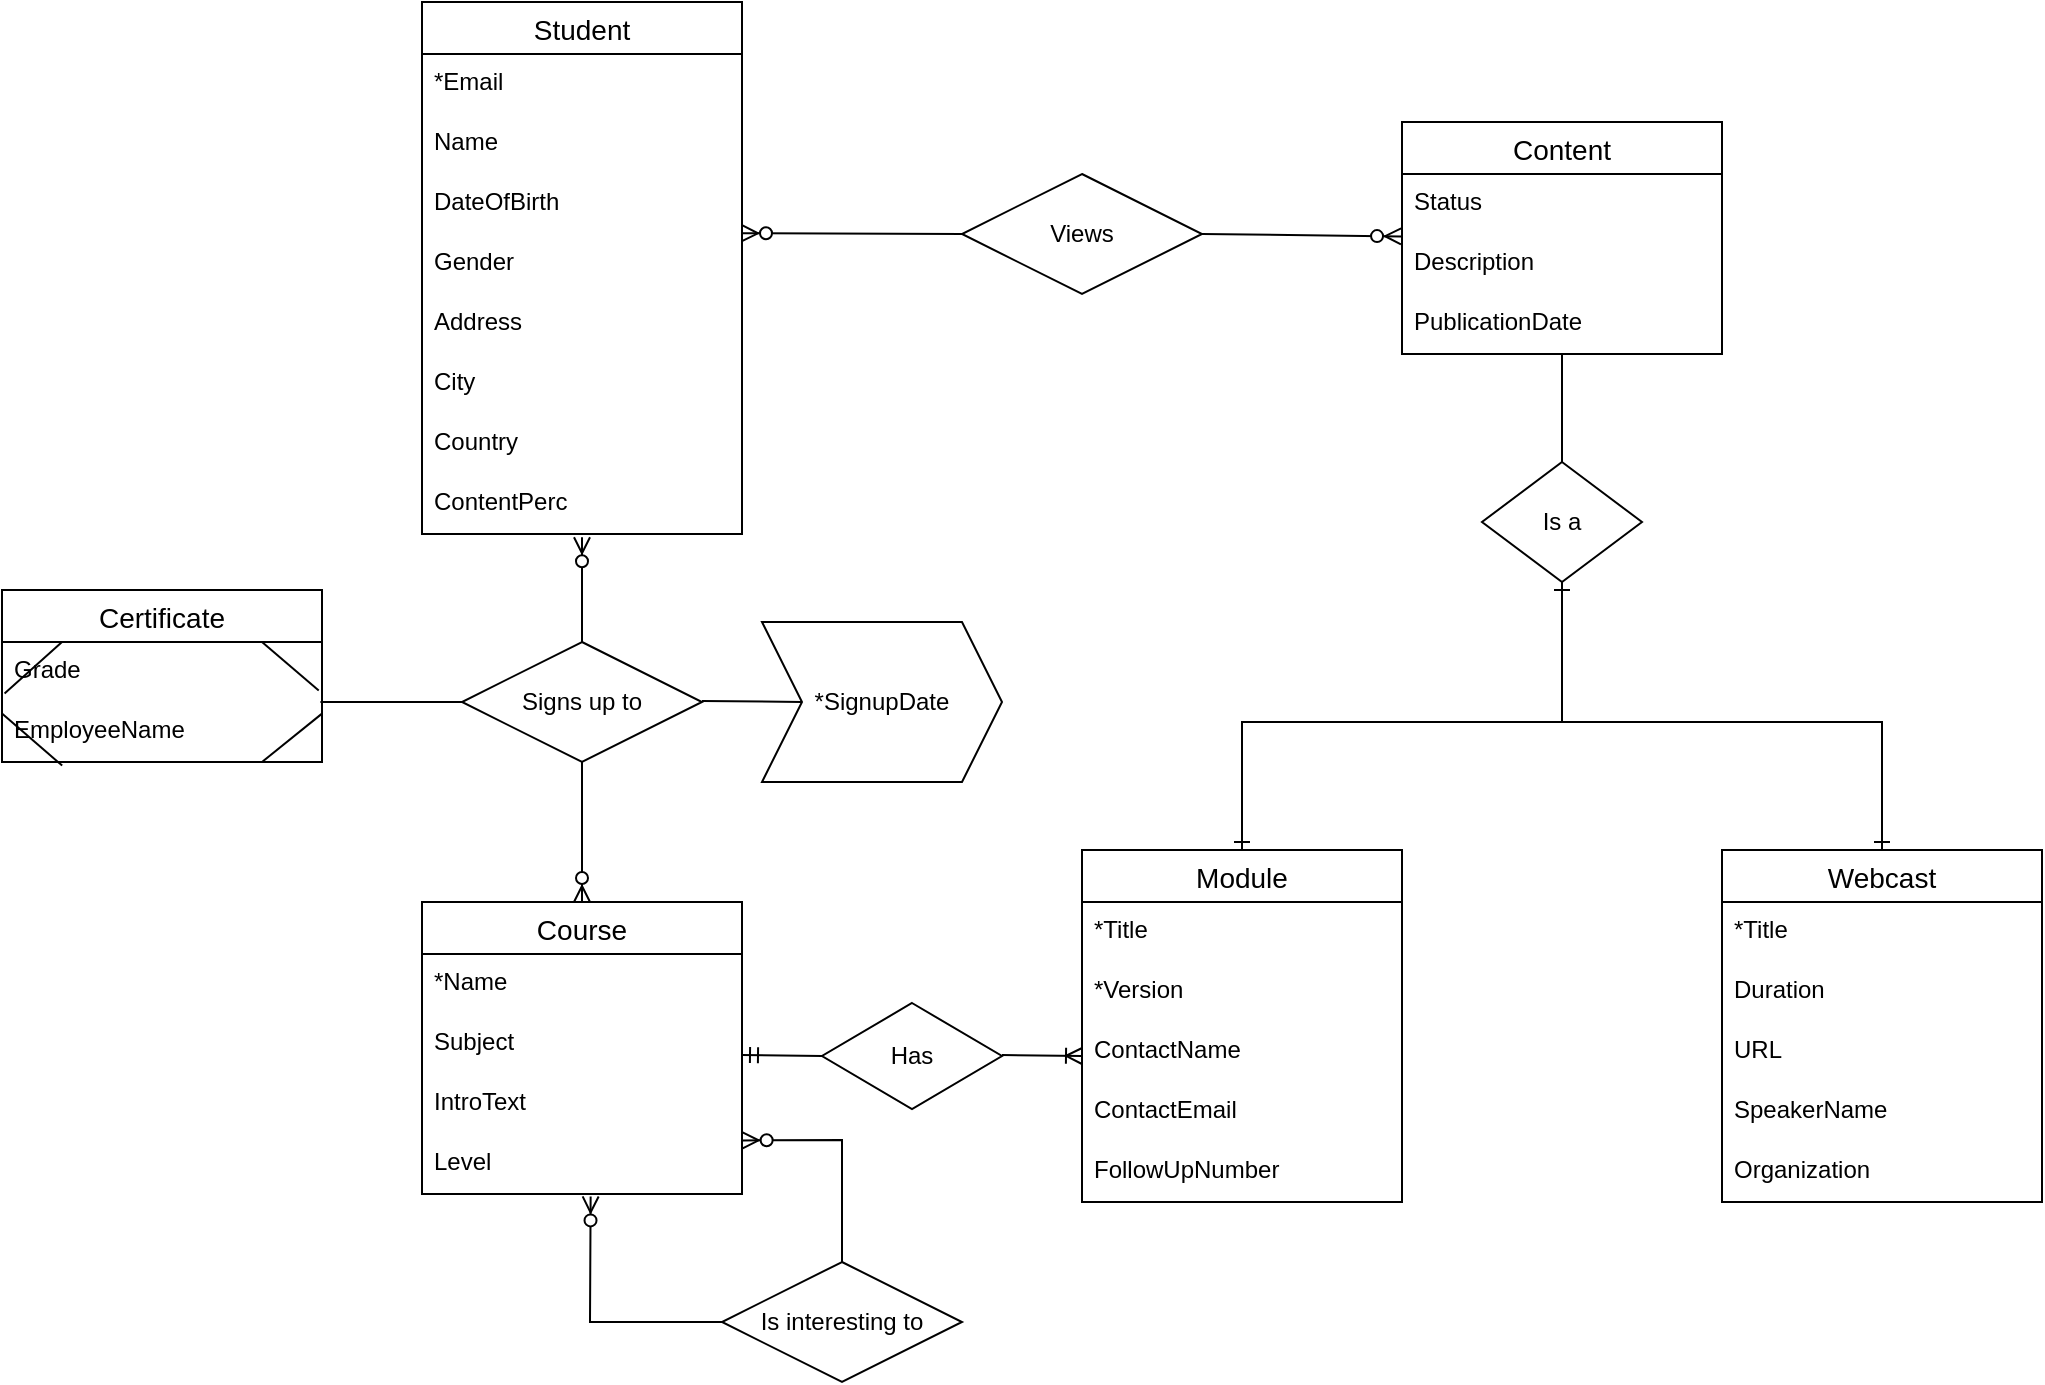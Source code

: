<mxfile version="13.9.9" type="device"><diagram id="R2lEEEUBdFMjLlhIrx00" name="Page-1"><mxGraphModel dx="2071" dy="714" grid="1" gridSize="10" guides="1" tooltips="1" connect="1" arrows="1" fold="1" page="1" pageScale="1" pageWidth="850" pageHeight="1100" math="0" shadow="0" extFonts="Permanent Marker^https://fonts.googleapis.com/css?family=Permanent+Marker"><root><mxCell id="0"/><mxCell id="1" parent="0"/><mxCell id="9q2I5Hw0ScLwGjhl3IJ0-28" value="Content" style="swimlane;fontStyle=0;childLayout=stackLayout;horizontal=1;startSize=26;horizontalStack=0;resizeParent=1;resizeParentMax=0;resizeLast=0;collapsible=1;marginBottom=0;align=center;fontSize=14;" parent="1" vertex="1"><mxGeometry x="500" y="100" width="160" height="116" as="geometry"/></mxCell><mxCell id="9q2I5Hw0ScLwGjhl3IJ0-30" value="Status" style="text;strokeColor=none;fillColor=none;spacingLeft=4;spacingRight=4;overflow=hidden;rotatable=0;points=[[0,0.5],[1,0.5]];portConstraint=eastwest;fontSize=12;" parent="9q2I5Hw0ScLwGjhl3IJ0-28" vertex="1"><mxGeometry y="26" width="160" height="30" as="geometry"/></mxCell><mxCell id="9q2I5Hw0ScLwGjhl3IJ0-31" value="Description" style="text;strokeColor=none;fillColor=none;spacingLeft=4;spacingRight=4;overflow=hidden;rotatable=0;points=[[0,0.5],[1,0.5]];portConstraint=eastwest;fontSize=12;" parent="9q2I5Hw0ScLwGjhl3IJ0-28" vertex="1"><mxGeometry y="56" width="160" height="30" as="geometry"/></mxCell><mxCell id="9q2I5Hw0ScLwGjhl3IJ0-117" value="PublicationDate" style="text;strokeColor=none;fillColor=none;spacingLeft=4;spacingRight=4;overflow=hidden;rotatable=0;points=[[0,0.5],[1,0.5]];portConstraint=eastwest;fontSize=12;" parent="9q2I5Hw0ScLwGjhl3IJ0-28" vertex="1"><mxGeometry y="86" width="160" height="30" as="geometry"/></mxCell><mxCell id="9q2I5Hw0ScLwGjhl3IJ0-32" value="Module" style="swimlane;fontStyle=0;childLayout=stackLayout;horizontal=1;startSize=26;horizontalStack=0;resizeParent=1;resizeParentMax=0;resizeLast=0;collapsible=1;marginBottom=0;align=center;fontSize=14;" parent="1" vertex="1"><mxGeometry x="340" y="464" width="160" height="176" as="geometry"/></mxCell><mxCell id="9q2I5Hw0ScLwGjhl3IJ0-34" value="*Title" style="text;strokeColor=none;fillColor=none;spacingLeft=4;spacingRight=4;overflow=hidden;rotatable=0;points=[[0,0.5],[1,0.5]];portConstraint=eastwest;fontSize=12;" parent="9q2I5Hw0ScLwGjhl3IJ0-32" vertex="1"><mxGeometry y="26" width="160" height="30" as="geometry"/></mxCell><mxCell id="9q2I5Hw0ScLwGjhl3IJ0-35" value="*Version" style="text;strokeColor=none;fillColor=none;spacingLeft=4;spacingRight=4;overflow=hidden;rotatable=0;points=[[0,0.5],[1,0.5]];portConstraint=eastwest;fontSize=12;" parent="9q2I5Hw0ScLwGjhl3IJ0-32" vertex="1"><mxGeometry y="56" width="160" height="30" as="geometry"/></mxCell><mxCell id="9q2I5Hw0ScLwGjhl3IJ0-52" value="ContactName" style="text;strokeColor=none;fillColor=none;spacingLeft=4;spacingRight=4;overflow=hidden;rotatable=0;points=[[0,0.5],[1,0.5]];portConstraint=eastwest;fontSize=12;" parent="9q2I5Hw0ScLwGjhl3IJ0-32" vertex="1"><mxGeometry y="86" width="160" height="30" as="geometry"/></mxCell><mxCell id="9q2I5Hw0ScLwGjhl3IJ0-53" value="ContactEmail" style="text;strokeColor=none;fillColor=none;spacingLeft=4;spacingRight=4;overflow=hidden;rotatable=0;points=[[0,0.5],[1,0.5]];portConstraint=eastwest;fontSize=12;" parent="9q2I5Hw0ScLwGjhl3IJ0-32" vertex="1"><mxGeometry y="116" width="160" height="30" as="geometry"/></mxCell><mxCell id="9q2I5Hw0ScLwGjhl3IJ0-81" value="FollowUpNumber" style="text;strokeColor=none;fillColor=none;spacingLeft=4;spacingRight=4;overflow=hidden;rotatable=0;points=[[0,0.5],[1,0.5]];portConstraint=eastwest;fontSize=12;" parent="9q2I5Hw0ScLwGjhl3IJ0-32" vertex="1"><mxGeometry y="146" width="160" height="30" as="geometry"/></mxCell><mxCell id="9q2I5Hw0ScLwGjhl3IJ0-36" value="Webcast" style="swimlane;fontStyle=0;childLayout=stackLayout;horizontal=1;startSize=26;horizontalStack=0;resizeParent=1;resizeParentMax=0;resizeLast=0;collapsible=1;marginBottom=0;align=center;fontSize=14;" parent="1" vertex="1"><mxGeometry x="660" y="464" width="160" height="176" as="geometry"/></mxCell><mxCell id="9q2I5Hw0ScLwGjhl3IJ0-37" value="*Title" style="text;strokeColor=none;fillColor=none;spacingLeft=4;spacingRight=4;overflow=hidden;rotatable=0;points=[[0,0.5],[1,0.5]];portConstraint=eastwest;fontSize=12;" parent="9q2I5Hw0ScLwGjhl3IJ0-36" vertex="1"><mxGeometry y="26" width="160" height="30" as="geometry"/></mxCell><mxCell id="9q2I5Hw0ScLwGjhl3IJ0-38" value="Duration" style="text;strokeColor=none;fillColor=none;spacingLeft=4;spacingRight=4;overflow=hidden;rotatable=0;points=[[0,0.5],[1,0.5]];portConstraint=eastwest;fontSize=12;" parent="9q2I5Hw0ScLwGjhl3IJ0-36" vertex="1"><mxGeometry y="56" width="160" height="30" as="geometry"/></mxCell><mxCell id="9q2I5Hw0ScLwGjhl3IJ0-50" value="URL" style="text;strokeColor=none;fillColor=none;spacingLeft=4;spacingRight=4;overflow=hidden;rotatable=0;points=[[0,0.5],[1,0.5]];portConstraint=eastwest;fontSize=12;" parent="9q2I5Hw0ScLwGjhl3IJ0-36" vertex="1"><mxGeometry y="86" width="160" height="30" as="geometry"/></mxCell><mxCell id="9q2I5Hw0ScLwGjhl3IJ0-65" value="SpeakerName" style="text;strokeColor=none;fillColor=none;spacingLeft=4;spacingRight=4;overflow=hidden;rotatable=0;points=[[0,0.5],[1,0.5]];portConstraint=eastwest;fontSize=12;" parent="9q2I5Hw0ScLwGjhl3IJ0-36" vertex="1"><mxGeometry y="116" width="160" height="30" as="geometry"/></mxCell><mxCell id="9q2I5Hw0ScLwGjhl3IJ0-66" value="Organization" style="text;strokeColor=none;fillColor=none;spacingLeft=4;spacingRight=4;overflow=hidden;rotatable=0;points=[[0,0.5],[1,0.5]];portConstraint=eastwest;fontSize=12;" parent="9q2I5Hw0ScLwGjhl3IJ0-36" vertex="1"><mxGeometry y="146" width="160" height="30" as="geometry"/></mxCell><mxCell id="9q2I5Hw0ScLwGjhl3IJ0-41" value="Is a" style="shape=rhombus;perimeter=rhombusPerimeter;whiteSpace=wrap;html=1;align=center;" parent="1" vertex="1"><mxGeometry x="540" y="270" width="80" height="60" as="geometry"/></mxCell><mxCell id="9q2I5Hw0ScLwGjhl3IJ0-47" value="" style="endArrow=ERone;html=1;rounded=0;exitX=0.5;exitY=0;exitDx=0;exitDy=0;entryX=0.5;entryY=1;entryDx=0;entryDy=0;startArrow=ERone;startFill=0;endFill=0;" parent="1" source="9q2I5Hw0ScLwGjhl3IJ0-32" target="9q2I5Hw0ScLwGjhl3IJ0-41" edge="1"><mxGeometry relative="1" as="geometry"><mxPoint x="630" y="330" as="sourcePoint"/><mxPoint x="790" y="330" as="targetPoint"/><Array as="points"><mxPoint x="420" y="400"/><mxPoint x="580" y="400"/></Array></mxGeometry></mxCell><mxCell id="9q2I5Hw0ScLwGjhl3IJ0-48" value="" style="endArrow=ERone;html=1;rounded=0;exitX=0.5;exitY=1;exitDx=0;exitDy=0;entryX=0.5;entryY=0;entryDx=0;entryDy=0;startArrow=ERone;startFill=0;endFill=0;" parent="1" source="9q2I5Hw0ScLwGjhl3IJ0-41" target="9q2I5Hw0ScLwGjhl3IJ0-36" edge="1"><mxGeometry relative="1" as="geometry"><mxPoint x="630" y="330" as="sourcePoint"/><mxPoint x="740" y="460" as="targetPoint"/><Array as="points"><mxPoint x="580" y="400"/><mxPoint x="740" y="400"/></Array></mxGeometry></mxCell><mxCell id="9q2I5Hw0ScLwGjhl3IJ0-49" value="" style="endArrow=none;html=1;rounded=0;entryX=0.5;entryY=0;entryDx=0;entryDy=0;" parent="1" source="9q2I5Hw0ScLwGjhl3IJ0-117" target="9q2I5Hw0ScLwGjhl3IJ0-41" edge="1"><mxGeometry relative="1" as="geometry"><mxPoint x="580" y="210" as="sourcePoint"/><mxPoint x="790" y="330" as="targetPoint"/></mxGeometry></mxCell><mxCell id="9q2I5Hw0ScLwGjhl3IJ0-68" value="Course" style="swimlane;fontStyle=0;childLayout=stackLayout;horizontal=1;startSize=26;horizontalStack=0;resizeParent=1;resizeParentMax=0;resizeLast=0;collapsible=1;marginBottom=0;align=center;fontSize=14;" parent="1" vertex="1"><mxGeometry x="10" y="490" width="160" height="146" as="geometry"/></mxCell><mxCell id="9q2I5Hw0ScLwGjhl3IJ0-69" value="*Name" style="text;strokeColor=none;fillColor=none;spacingLeft=4;spacingRight=4;overflow=hidden;rotatable=0;points=[[0,0.5],[1,0.5]];portConstraint=eastwest;fontSize=12;" parent="9q2I5Hw0ScLwGjhl3IJ0-68" vertex="1"><mxGeometry y="26" width="160" height="30" as="geometry"/></mxCell><mxCell id="9q2I5Hw0ScLwGjhl3IJ0-70" value="Subject" style="text;strokeColor=none;fillColor=none;spacingLeft=4;spacingRight=4;overflow=hidden;rotatable=0;points=[[0,0.5],[1,0.5]];portConstraint=eastwest;fontSize=12;" parent="9q2I5Hw0ScLwGjhl3IJ0-68" vertex="1"><mxGeometry y="56" width="160" height="30" as="geometry"/></mxCell><mxCell id="9q2I5Hw0ScLwGjhl3IJ0-71" value="IntroText" style="text;strokeColor=none;fillColor=none;spacingLeft=4;spacingRight=4;overflow=hidden;rotatable=0;points=[[0,0.5],[1,0.5]];portConstraint=eastwest;fontSize=12;" parent="9q2I5Hw0ScLwGjhl3IJ0-68" vertex="1"><mxGeometry y="86" width="160" height="30" as="geometry"/></mxCell><mxCell id="9q2I5Hw0ScLwGjhl3IJ0-72" value="Level" style="text;strokeColor=none;fillColor=none;spacingLeft=4;spacingRight=4;overflow=hidden;rotatable=0;points=[[0,0.5],[1,0.5]];portConstraint=eastwest;fontSize=12;" parent="9q2I5Hw0ScLwGjhl3IJ0-68" vertex="1"><mxGeometry y="116" width="160" height="30" as="geometry"/></mxCell><mxCell id="9q2I5Hw0ScLwGjhl3IJ0-74" value="Has" style="shape=rhombus;perimeter=rhombusPerimeter;whiteSpace=wrap;html=1;align=center;" parent="1" vertex="1"><mxGeometry x="210" y="540.5" width="90" height="53" as="geometry"/></mxCell><mxCell id="9q2I5Hw0ScLwGjhl3IJ0-79" value="" style="endArrow=ERoneToMany;html=1;rounded=0;endFill=0;" parent="1" edge="1"><mxGeometry relative="1" as="geometry"><mxPoint x="300" y="566.5" as="sourcePoint"/><mxPoint x="340" y="567" as="targetPoint"/></mxGeometry></mxCell><mxCell id="9q2I5Hw0ScLwGjhl3IJ0-80" value="" style="endArrow=none;html=1;rounded=0;startArrow=ERmandOne;startFill=0;" parent="1" edge="1"><mxGeometry relative="1" as="geometry"><mxPoint x="170" y="566.5" as="sourcePoint"/><mxPoint x="210" y="567" as="targetPoint"/></mxGeometry></mxCell><mxCell id="9q2I5Hw0ScLwGjhl3IJ0-82" value="Student" style="swimlane;fontStyle=0;childLayout=stackLayout;horizontal=1;startSize=26;horizontalStack=0;resizeParent=1;resizeParentMax=0;resizeLast=0;collapsible=1;marginBottom=0;align=center;fontSize=14;" parent="1" vertex="1"><mxGeometry x="10" y="40" width="160" height="266" as="geometry"/></mxCell><mxCell id="9q2I5Hw0ScLwGjhl3IJ0-83" value="*Email" style="text;strokeColor=none;fillColor=none;spacingLeft=4;spacingRight=4;overflow=hidden;rotatable=0;points=[[0,0.5],[1,0.5]];portConstraint=eastwest;fontSize=12;" parent="9q2I5Hw0ScLwGjhl3IJ0-82" vertex="1"><mxGeometry y="26" width="160" height="30" as="geometry"/></mxCell><mxCell id="9q2I5Hw0ScLwGjhl3IJ0-84" value="Name" style="text;strokeColor=none;fillColor=none;spacingLeft=4;spacingRight=4;overflow=hidden;rotatable=0;points=[[0,0.5],[1,0.5]];portConstraint=eastwest;fontSize=12;" parent="9q2I5Hw0ScLwGjhl3IJ0-82" vertex="1"><mxGeometry y="56" width="160" height="30" as="geometry"/></mxCell><mxCell id="9q2I5Hw0ScLwGjhl3IJ0-85" value="DateOfBirth" style="text;strokeColor=none;fillColor=none;spacingLeft=4;spacingRight=4;overflow=hidden;rotatable=0;points=[[0,0.5],[1,0.5]];portConstraint=eastwest;fontSize=12;" parent="9q2I5Hw0ScLwGjhl3IJ0-82" vertex="1"><mxGeometry y="86" width="160" height="30" as="geometry"/></mxCell><mxCell id="9q2I5Hw0ScLwGjhl3IJ0-86" value="Gender" style="text;strokeColor=none;fillColor=none;spacingLeft=4;spacingRight=4;overflow=hidden;rotatable=0;points=[[0,0.5],[1,0.5]];portConstraint=eastwest;fontSize=12;" parent="9q2I5Hw0ScLwGjhl3IJ0-82" vertex="1"><mxGeometry y="116" width="160" height="30" as="geometry"/></mxCell><mxCell id="9q2I5Hw0ScLwGjhl3IJ0-87" value="Address" style="text;strokeColor=none;fillColor=none;spacingLeft=4;spacingRight=4;overflow=hidden;rotatable=0;points=[[0,0.5],[1,0.5]];portConstraint=eastwest;fontSize=12;" parent="9q2I5Hw0ScLwGjhl3IJ0-82" vertex="1"><mxGeometry y="146" width="160" height="30" as="geometry"/></mxCell><mxCell id="9q2I5Hw0ScLwGjhl3IJ0-88" value="City" style="text;strokeColor=none;fillColor=none;spacingLeft=4;spacingRight=4;overflow=hidden;rotatable=0;points=[[0,0.5],[1,0.5]];portConstraint=eastwest;fontSize=12;" parent="9q2I5Hw0ScLwGjhl3IJ0-82" vertex="1"><mxGeometry y="176" width="160" height="30" as="geometry"/></mxCell><mxCell id="9q2I5Hw0ScLwGjhl3IJ0-89" value="Country" style="text;strokeColor=none;fillColor=none;spacingLeft=4;spacingRight=4;overflow=hidden;rotatable=0;points=[[0,0.5],[1,0.5]];portConstraint=eastwest;fontSize=12;" parent="9q2I5Hw0ScLwGjhl3IJ0-82" vertex="1"><mxGeometry y="206" width="160" height="30" as="geometry"/></mxCell><mxCell id="9q2I5Hw0ScLwGjhl3IJ0-90" value="ContentPerc" style="text;strokeColor=none;fillColor=none;spacingLeft=4;spacingRight=4;overflow=hidden;rotatable=0;points=[[0,0.5],[1,0.5]];portConstraint=eastwest;fontSize=12;" parent="9q2I5Hw0ScLwGjhl3IJ0-82" vertex="1"><mxGeometry y="236" width="160" height="30" as="geometry"/></mxCell><mxCell id="9q2I5Hw0ScLwGjhl3IJ0-92" value="Views" style="shape=rhombus;perimeter=rhombusPerimeter;whiteSpace=wrap;html=1;align=center;" parent="1" vertex="1"><mxGeometry x="280" y="126" width="120" height="60" as="geometry"/></mxCell><mxCell id="9q2I5Hw0ScLwGjhl3IJ0-93" value="" style="endArrow=none;html=1;rounded=0;entryX=0;entryY=0.5;entryDx=0;entryDy=0;startArrow=ERzeroToMany;startFill=1;exitX=1;exitY=-0.013;exitDx=0;exitDy=0;exitPerimeter=0;" parent="1" source="9q2I5Hw0ScLwGjhl3IJ0-86" target="9q2I5Hw0ScLwGjhl3IJ0-92" edge="1"><mxGeometry relative="1" as="geometry"><mxPoint x="190" y="156" as="sourcePoint"/><mxPoint x="470" y="70" as="targetPoint"/></mxGeometry></mxCell><mxCell id="9q2I5Hw0ScLwGjhl3IJ0-96" value="" style="endArrow=ERzeroToMany;html=1;rounded=0;exitX=1;exitY=0.5;exitDx=0;exitDy=0;startArrow=none;startFill=0;endFill=1;entryX=-0.003;entryY=0.04;entryDx=0;entryDy=0;entryPerimeter=0;" parent="1" source="9q2I5Hw0ScLwGjhl3IJ0-92" target="9q2I5Hw0ScLwGjhl3IJ0-31" edge="1"><mxGeometry relative="1" as="geometry"><mxPoint x="360" y="270" as="sourcePoint"/><mxPoint x="500" y="157" as="targetPoint"/></mxGeometry></mxCell><mxCell id="9q2I5Hw0ScLwGjhl3IJ0-97" value="*SignupDate" style="shape=step;perimeter=stepPerimeter;whiteSpace=wrap;html=1;fixedSize=1;size=20;" parent="1" vertex="1"><mxGeometry x="180" y="350" width="120" height="80" as="geometry"/></mxCell><mxCell id="9q2I5Hw0ScLwGjhl3IJ0-98" value="Signs up to" style="shape=rhombus;perimeter=rhombusPerimeter;whiteSpace=wrap;html=1;align=center;" parent="1" vertex="1"><mxGeometry x="30" y="360" width="120" height="60" as="geometry"/></mxCell><mxCell id="9q2I5Hw0ScLwGjhl3IJ0-104" value="" style="endArrow=ERzeroToMany;html=1;rounded=0;exitX=0.5;exitY=0;exitDx=0;exitDy=0;entryX=0.5;entryY=1.053;entryDx=0;entryDy=0;entryPerimeter=0;endFill=1;" parent="1" source="9q2I5Hw0ScLwGjhl3IJ0-98" target="9q2I5Hw0ScLwGjhl3IJ0-90" edge="1"><mxGeometry relative="1" as="geometry"><mxPoint x="60" y="340" as="sourcePoint"/><mxPoint x="120" y="320" as="targetPoint"/></mxGeometry></mxCell><mxCell id="9q2I5Hw0ScLwGjhl3IJ0-105" value="" style="endArrow=none;html=1;rounded=0;exitX=0.5;exitY=0;exitDx=0;exitDy=0;entryX=0.5;entryY=1;entryDx=0;entryDy=0;startArrow=ERzeroToMany;startFill=1;" parent="1" source="9q2I5Hw0ScLwGjhl3IJ0-68" target="9q2I5Hw0ScLwGjhl3IJ0-98" edge="1"><mxGeometry relative="1" as="geometry"><mxPoint x="100" y="370" as="sourcePoint"/><mxPoint x="100" y="317.59" as="targetPoint"/></mxGeometry></mxCell><mxCell id="9q2I5Hw0ScLwGjhl3IJ0-106" value="" style="endArrow=none;html=1;rounded=0;entryX=0;entryY=0.5;entryDx=0;entryDy=0;" parent="1" target="9q2I5Hw0ScLwGjhl3IJ0-97" edge="1"><mxGeometry relative="1" as="geometry"><mxPoint x="150" y="389.5" as="sourcePoint"/><mxPoint x="190" y="390" as="targetPoint"/></mxGeometry></mxCell><mxCell id="9q2I5Hw0ScLwGjhl3IJ0-108" value="" style="endArrow=none;html=1;rounded=0;entryX=0;entryY=0.5;entryDx=0;entryDy=0;exitX=0.995;exitY=0;exitDx=0;exitDy=0;exitPerimeter=0;" parent="1" source="9q2I5Hw0ScLwGjhl3IJ0-111" target="9q2I5Hw0ScLwGjhl3IJ0-98" edge="1"><mxGeometry relative="1" as="geometry"><mxPoint x="-60" y="390" as="sourcePoint"/><mxPoint x="10" y="389.5" as="targetPoint"/><Array as="points"/></mxGeometry></mxCell><mxCell id="9q2I5Hw0ScLwGjhl3IJ0-109" value="Certificate" style="swimlane;fontStyle=0;childLayout=stackLayout;horizontal=1;startSize=26;horizontalStack=0;resizeParent=1;resizeParentMax=0;resizeLast=0;collapsible=1;marginBottom=0;align=center;fontSize=14;" parent="1" vertex="1"><mxGeometry x="-200" y="334" width="160" height="86" as="geometry"/></mxCell><mxCell id="Vjm00wveQbC06kvZAw9A-4" value="" style="endArrow=none;html=1;exitX=0.008;exitY=-0.14;exitDx=0;exitDy=0;exitPerimeter=0;" parent="9q2I5Hw0ScLwGjhl3IJ0-109" edge="1"><mxGeometry width="50" height="50" relative="1" as="geometry"><mxPoint x="130" y="26.0" as="sourcePoint"/><mxPoint x="158.36" y="50.2" as="targetPoint"/></mxGeometry></mxCell><mxCell id="9q2I5Hw0ScLwGjhl3IJ0-110" value="Grade" style="text;strokeColor=none;fillColor=none;spacingLeft=4;spacingRight=4;overflow=hidden;rotatable=0;points=[[0,0.5],[1,0.5]];portConstraint=eastwest;fontSize=12;" parent="9q2I5Hw0ScLwGjhl3IJ0-109" vertex="1"><mxGeometry y="26" width="160" height="30" as="geometry"/></mxCell><mxCell id="Vjm00wveQbC06kvZAw9A-1" value="" style="endArrow=none;html=1;exitX=0.008;exitY=-0.14;exitDx=0;exitDy=0;exitPerimeter=0;" parent="9q2I5Hw0ScLwGjhl3IJ0-109" source="9q2I5Hw0ScLwGjhl3IJ0-111" edge="1"><mxGeometry width="50" height="50" relative="1" as="geometry"><mxPoint x="-20" y="76" as="sourcePoint"/><mxPoint x="30" y="26" as="targetPoint"/></mxGeometry></mxCell><mxCell id="Vjm00wveQbC06kvZAw9A-2" value="" style="endArrow=none;html=1;exitX=0.008;exitY=-0.14;exitDx=0;exitDy=0;exitPerimeter=0;entryX=0.188;entryY=1.06;entryDx=0;entryDy=0;entryPerimeter=0;" parent="9q2I5Hw0ScLwGjhl3IJ0-109" target="9q2I5Hw0ScLwGjhl3IJ0-111" edge="1"><mxGeometry width="50" height="50" relative="1" as="geometry"><mxPoint x="-2.842e-14" y="61.8" as="sourcePoint"/><mxPoint x="28.72" y="36" as="targetPoint"/></mxGeometry></mxCell><mxCell id="9q2I5Hw0ScLwGjhl3IJ0-111" value="EmployeeName" style="text;strokeColor=none;fillColor=none;spacingLeft=4;spacingRight=4;overflow=hidden;rotatable=0;points=[[0,0.5],[1,0.5]];portConstraint=eastwest;fontSize=12;" parent="9q2I5Hw0ScLwGjhl3IJ0-109" vertex="1"><mxGeometry y="56" width="160" height="30" as="geometry"/></mxCell><mxCell id="Vjm00wveQbC06kvZAw9A-3" value="" style="endArrow=none;html=1;exitX=0.008;exitY=-0.14;exitDx=0;exitDy=0;exitPerimeter=0;" parent="9q2I5Hw0ScLwGjhl3IJ0-109" edge="1"><mxGeometry width="50" height="50" relative="1" as="geometry"><mxPoint x="160" y="61.8" as="sourcePoint"/><mxPoint x="130" y="86" as="targetPoint"/></mxGeometry></mxCell><mxCell id="9q2I5Hw0ScLwGjhl3IJ0-113" value="Is interesting to" style="shape=rhombus;perimeter=rhombusPerimeter;whiteSpace=wrap;html=1;align=center;" parent="1" vertex="1"><mxGeometry x="160" y="670" width="120" height="60" as="geometry"/></mxCell><mxCell id="9q2I5Hw0ScLwGjhl3IJ0-115" value="" style="endArrow=ERzeroToMany;html=1;rounded=0;exitX=0;exitY=0.5;exitDx=0;exitDy=0;entryX=0.527;entryY=1.04;entryDx=0;entryDy=0;entryPerimeter=0;startArrow=none;startFill=0;endFill=1;" parent="1" source="9q2I5Hw0ScLwGjhl3IJ0-113" target="9q2I5Hw0ScLwGjhl3IJ0-72" edge="1"><mxGeometry relative="1" as="geometry"><mxPoint x="80" y="690" as="sourcePoint"/><mxPoint x="240" y="690" as="targetPoint"/><Array as="points"><mxPoint x="94" y="700"/></Array></mxGeometry></mxCell><mxCell id="9q2I5Hw0ScLwGjhl3IJ0-116" value="" style="endArrow=none;html=1;rounded=0;entryX=0.5;entryY=0;entryDx=0;entryDy=0;exitX=1.002;exitY=1.107;exitDx=0;exitDy=0;exitPerimeter=0;startArrow=ERzeroToMany;startFill=1;" parent="1" source="9q2I5Hw0ScLwGjhl3IJ0-71" target="9q2I5Hw0ScLwGjhl3IJ0-113" edge="1"><mxGeometry relative="1" as="geometry"><mxPoint x="-230" y="610" as="sourcePoint"/><mxPoint x="-70" y="610" as="targetPoint"/><Array as="points"><mxPoint x="220" y="609"/></Array></mxGeometry></mxCell></root></mxGraphModel></diagram></mxfile>